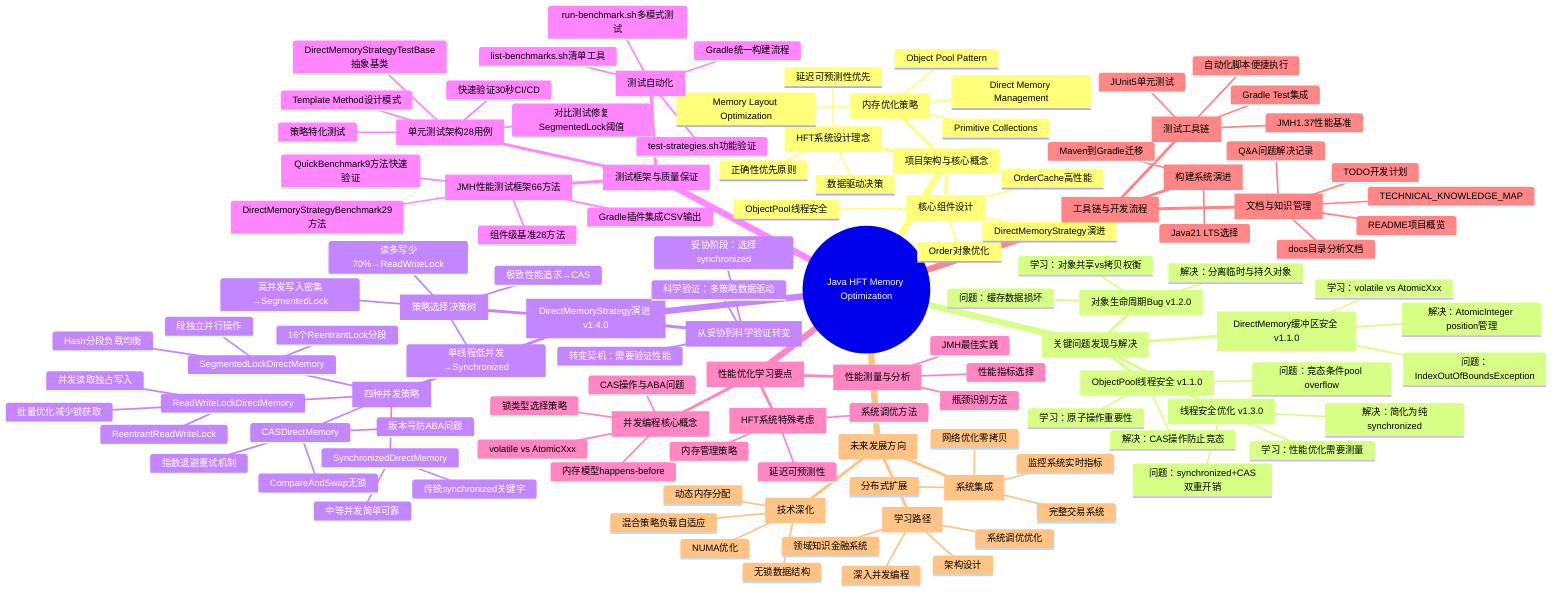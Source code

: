 mindmap
  root((Java HFT Memory Optimization))
    1[项目架构与核心概念]
      1.1[HFT系统设计理念]
        延迟可预测性优先
        正确性优先原则
        数据驱动决策
      1.2[内存优化策略]
        Object Pool Pattern
        Direct Memory Management
        Primitive Collections
        Memory Layout Optimization
      1.3[核心组件设计]
        Order对象优化
        ObjectPool线程安全
        OrderCache高性能
        DirectMemoryStrategy演进
    
    2[关键问题发现与解决]
      2.1[ObjectPool线程安全 v1.1.0]
        问题：竞态条件pool overflow
        解决：CAS操作防止竞态
        学习：原子操作重要性
      2.2[DirectMemory缓冲区安全 v1.1.0]
        问题：IndexOutOfBoundsException
        解决：AtomicInteger position管理
        学习：volatile vs AtomicXxx
      2.3[对象生命周期Bug v1.2.0]
        问题：缓存数据损坏
        解决：分离临时与持久对象
        学习：对象共享vs拷贝权衡
      2.4[线程安全优化 v1.3.0]
        问题：synchronized+CAS双重开销
        解决：简化为纯synchronized
        学习：性能优化需要测量
    
    3[DirectMemoryStrategy演进 v1.4.0]
      3.1[从妥协到科学验证转变]
        妥协阶段：选择synchronized
        转变契机：需要验证性能
        科学验证：多策略数据驱动
      3.2[四种并发策略]
        SynchronizedDirectMemory
          传统synchronized关键字
          中等并发简单可靠
        CASDirectMemory
          CompareAndSwap无锁
          版本号防ABA问题
          指数退避重试机制
        ReadWriteLockDirectMemory
          ReentrantReadWriteLock
          并发读取独占写入
          批量优化减少锁获取
        SegmentedLockDirectMemory
          16个ReentrantLock分段
          Hash分段负载均衡
          段独立并行操作
      3.3[策略选择决策树]
        单线程低并发→Synchronized
        高并发写入密集→SegmentedLock
        读多写少70%→ReadWriteLock
        极致性能追求→CAS
    
    4[测试框架与质量保证]
      4.1[单元测试架构28用例]
        Template Method设计模式
        DirectMemoryStrategyTestBase抽象基类
        策略特化测试
        对比测试修复SegmentedLock阈值
        快速验证30秒CI/CD
      4.2[JMH性能测试框架66方法]
        DirectMemoryStrategyBenchmark29方法
        QuickBenchmark9方法快速验证
        组件级基准28方法
        Gradle插件集成CSV输出
      4.3[测试自动化]
        test-strategies.sh功能验证
        run-benchmark.sh多模式测试
        list-benchmarks.sh清单工具
        Gradle统一构建流程
    
    5[性能优化学习要点]
      5.1[并发编程核心概念]
        volatile vs AtomicXxx
        CAS操作与ABA问题
        锁类型选择策略
        内存模型happens-before
      5.2[性能测量与分析]
        JMH最佳实践
        性能指标选择
        瓶颈识别方法
      5.3[HFT系统特殊考虑]
        延迟可预测性
        内存管理策略
        系统调优方法
    
    6[工具链与开发流程]
      6.1[构建系统演进]
        Maven到Gradle迁移
        Java21 LTS选择
      6.2[测试工具链]
        JUnit5单元测试
        JMH1.37性能基准
        Gradle Test集成
        自动化脚本便捷执行
      6.3[文档与知识管理]
        README项目概览
        docs目录分析文档
        Q&A问题解决记录
        TODO开发计划
        TECHNICAL_KNOWLEDGE_MAP
    
    7[未来发展方向]
      7.1[技术深化]
        动态内存分配
        混合策略负载自适应
        无锁数据结构
        NUMA优化
      7.2[系统集成]
        完整交易系统
        网络优化零拷贝
        监控系统实时指标
        分布式扩展
      7.3[学习路径]
        深入并发编程
        系统调优优化
        架构设计
        领域知识金融系统